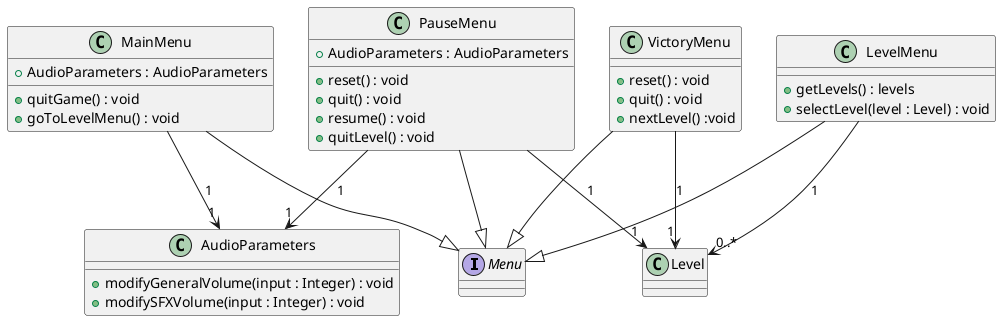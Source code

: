 @startuml

interface Menu{
}

class MainMenu{
    +AudioParameters : AudioParameters
    +quitGame() : void
    +goToLevelMenu() : void
}

class LevelMenu {
    +getLevels() : levels
    +selectLevel(level : Level) : void
}

class PauseMenu {
    +AudioParameters : AudioParameters
    +reset() : void
    +quit() : void
    +resume() : void
    +quitLevel() : void
}

class VictoryMenu {
    +reset() : void
    +quit() : void
    +nextLevel() :void
}

class AudioParameters {
    +modifyGeneralVolume(input : Integer) : void
    +modifySFXVolume(input : Integer) : void
}

class Level {
    ' ref to Level Class
}

MainMenu --|> Menu
LevelMenu --|> Menu
PauseMenu --|> Menu
VictoryMenu --|> Menu

PauseMenu --> "1" AudioParameters : "1"
MainMenu --> "1" AudioParameters : "1"

LevelMenu --> "0..*" Level : "1"
PauseMenu --> "1" Level : "1"
VictoryMenu --> "1" Level : "1"

@enduml